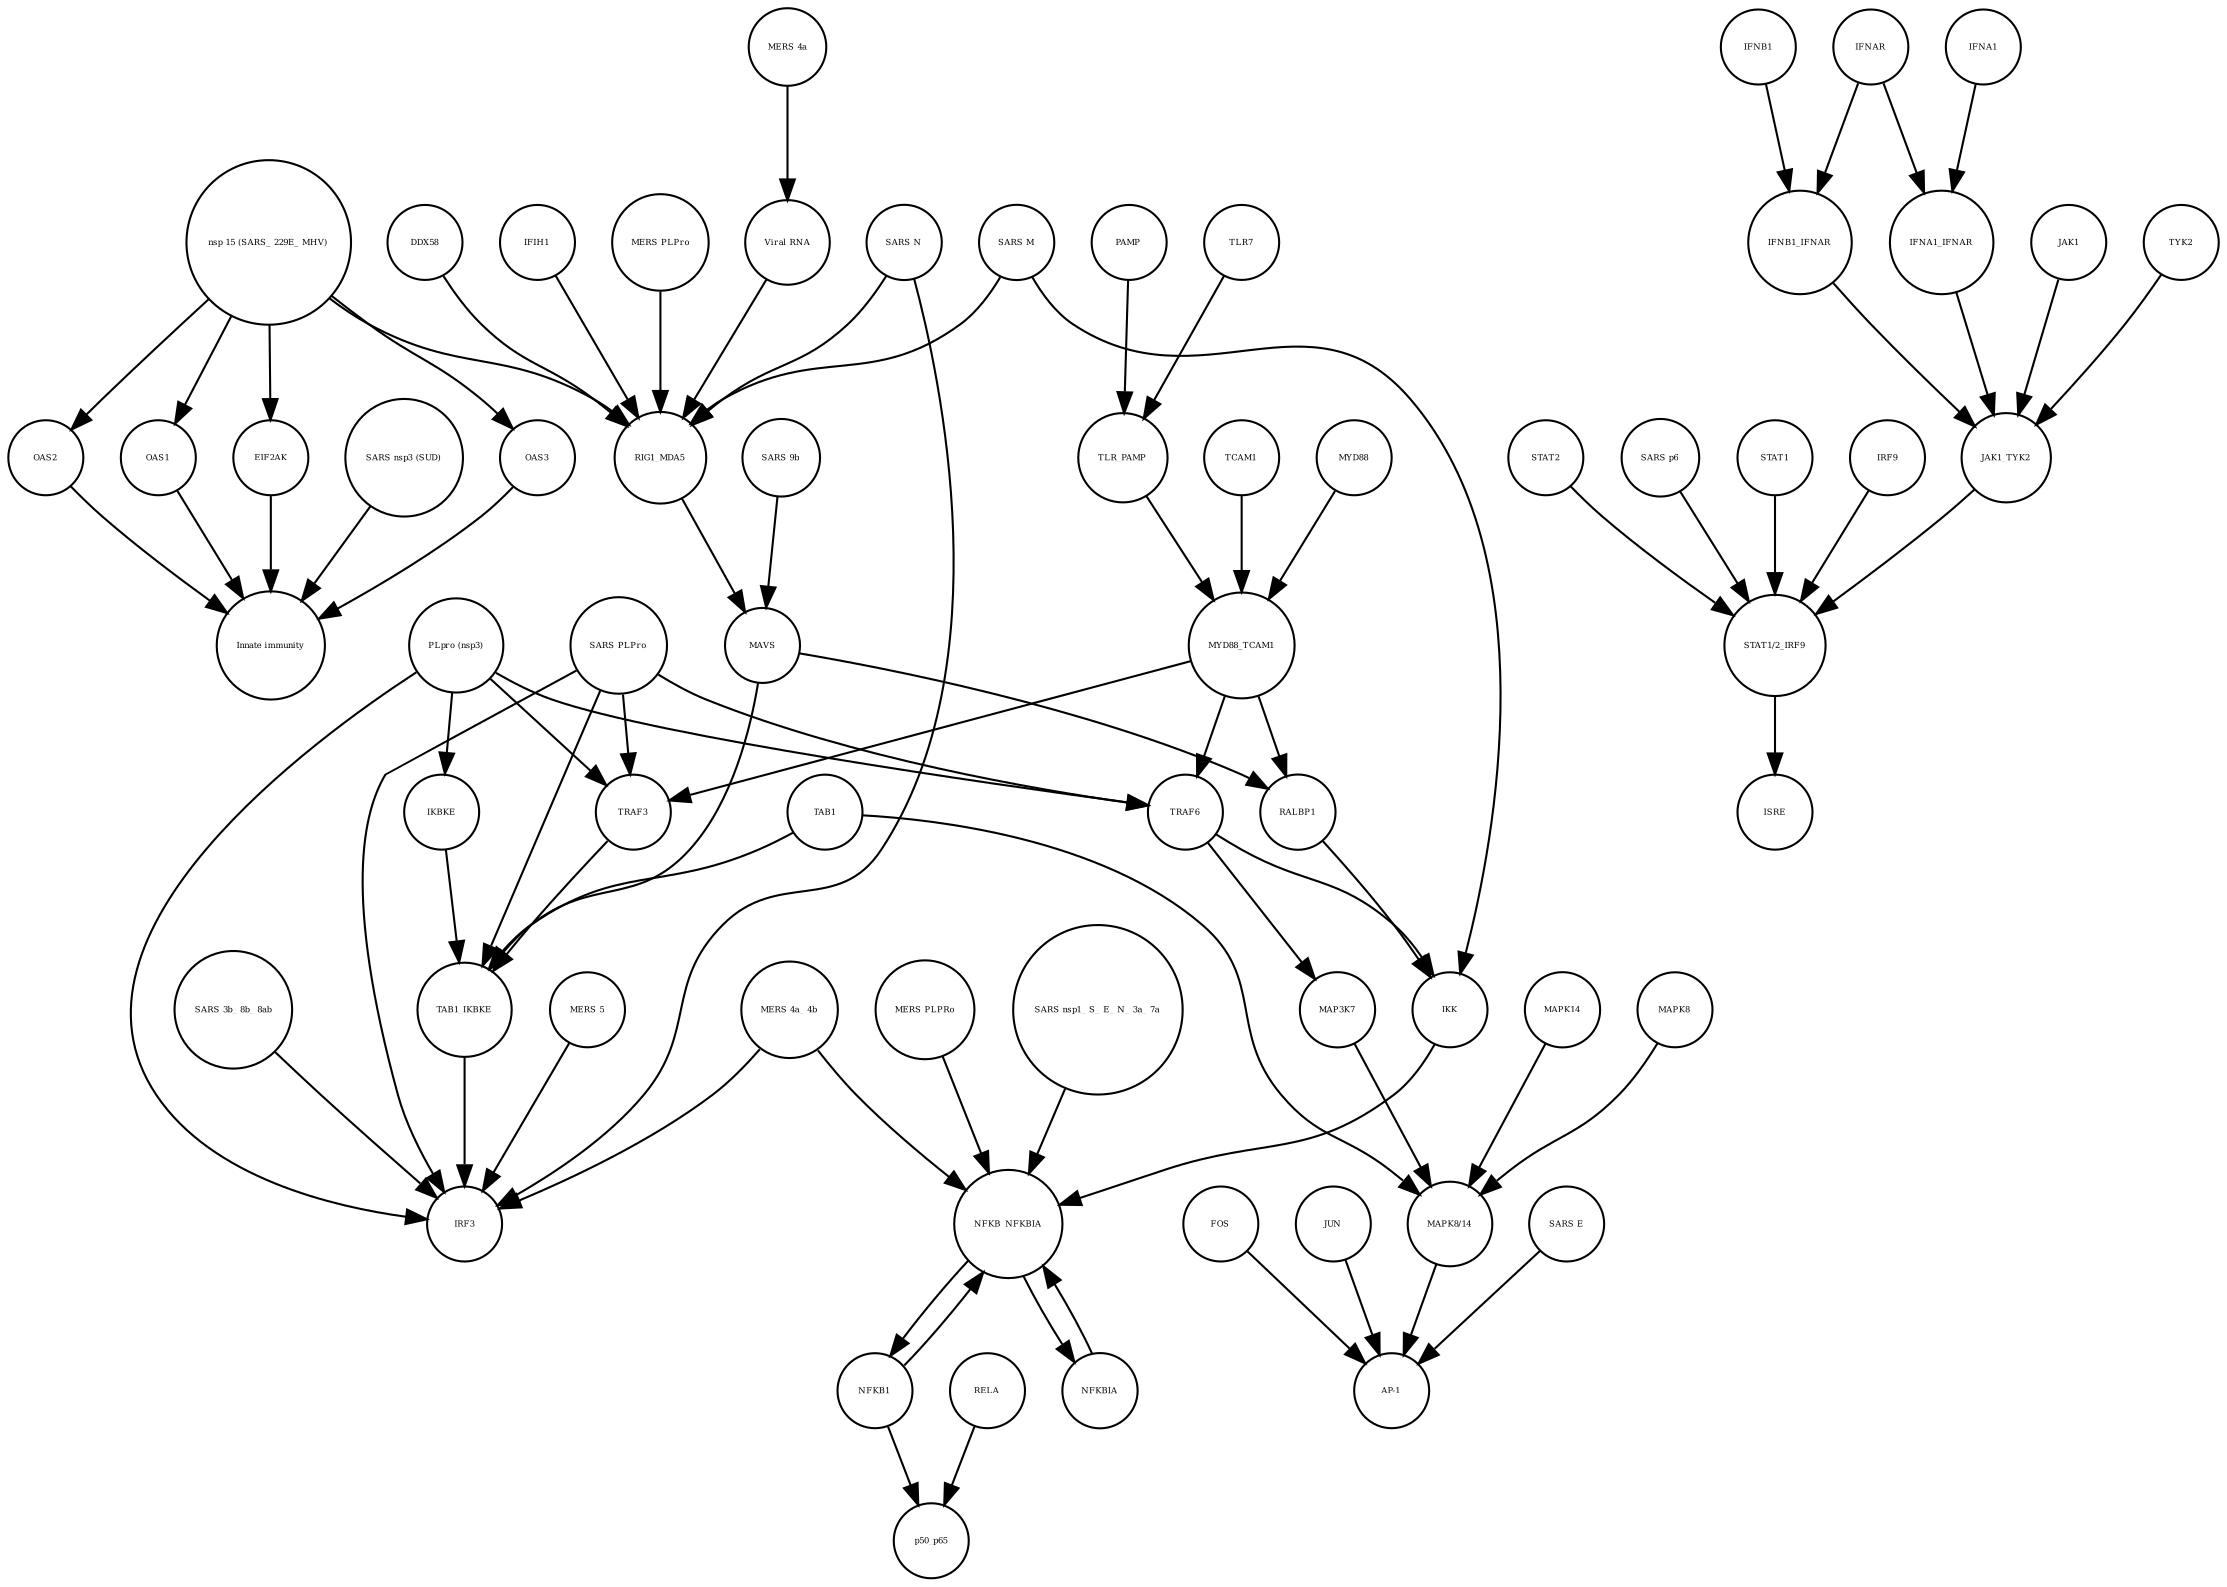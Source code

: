 strict digraph  {
OAS3 [annotation=urn_miriam_pubmed_31226023, bipartite=0, cls=macromolecule, fontsize=4, label=OAS3, shape=circle];
"Innate immunity" [annotation=urn_miriam_pubmed_31226023, bipartite=0, cls=phenotype, fontsize=4, label="Innate immunity", shape=circle];
OAS2 [annotation=urn_miriam_pubmed_31226023, bipartite=0, cls=macromolecule, fontsize=4, label=OAS2, shape=circle];
OAS1 [annotation=urn_miriam_pubmed_31226023, bipartite=0, cls=macromolecule, fontsize=4, label=OAS1, shape=circle];
EIF2AK [annotation=urn_miriam_pubmed_31226023, bipartite=0, cls=macromolecule, fontsize=4, label=EIF2AK, shape=circle];
"SARS nsp3 (SUD)" [annotation=urn_miriam_pubmed_31226023, bipartite=0, cls=macromolecule, fontsize=4, label="SARS nsp3 (SUD)", shape=circle];
p50_p65 [annotation="", bipartite=0, cls=complex, fontsize=4, label=p50_p65, shape=circle];
TRAF6 [annotation="", bipartite=0, cls=macromolecule, fontsize=4, label=TRAF6, shape=circle];
NFKB_NFKBIA [annotation="", bipartite=0, cls=complex, fontsize=4, label=NFKB_NFKBIA, shape=circle];
"MAPK8/14" [annotation="", bipartite=0, cls=complex, fontsize=4, label="MAPK8/14", shape=circle];
NFKB1 [annotation="", bipartite=0, cls=macromolecule, fontsize=4, label=NFKB1, shape=circle];
"SARS N" [annotation="", bipartite=0, cls=macromolecule, fontsize=4, label="SARS N", shape=circle];
IFNA1_IFNAR [annotation=urn_miriam_pubmed_31226023, bipartite=0, cls=complex, fontsize=4, label=IFNA1_IFNAR, shape=circle];
"Viral RNA" [annotation="", bipartite=0, cls="simple chemical", fontsize=4, label="Viral RNA", shape=circle];
TLR7 [annotation="", bipartite=0, cls=macromolecule, fontsize=4, label=TLR7, shape=circle];
"AP-1" [annotation="", bipartite=0, cls=complex, fontsize=4, label="AP-1", shape=circle];
RIG1_MDA5 [annotation="", bipartite=0, cls=complex, fontsize=4, label=RIG1_MDA5, shape=circle];
"SARS 3b_ 8b_ 8ab" [annotation=urn_miriam_pubmed_31226023, bipartite=0, cls=macromolecule, fontsize=4, label="SARS 3b_ 8b_ 8ab", shape=circle];
STAT2 [annotation=urn_miriam_pubmed_31226023, bipartite=0, cls=macromolecule, fontsize=4, label=STAT2, shape=circle];
"MERS 4a_ 4b" [annotation="", bipartite=0, cls=macromolecule, fontsize=4, label="MERS 4a_ 4b", shape=circle];
TLR_PAMP [annotation="", bipartite=0, cls=complex, fontsize=4, label=TLR_PAMP, shape=circle];
IFNB1_IFNAR [annotation=urn_miriam_pubmed_31226023, bipartite=0, cls=complex, fontsize=4, label=IFNB1_IFNAR, shape=circle];
IKK [annotation="", bipartite=0, cls=complex, fontsize=4, label=IKK, shape=circle];
MAPK14 [annotation="", bipartite=0, cls=macromolecule, fontsize=4, label=MAPK14, shape=circle];
MAVS [annotation="", bipartite=0, cls=macromolecule, fontsize=4, label=MAVS, shape=circle];
IFNB1 [annotation=urn_miriam_pubmed_24362405, bipartite=0, cls=macromolecule, fontsize=4, label=IFNB1, shape=circle];
"SARS p6" [annotation=urn_miriam_pubmed_31226023, bipartite=0, cls=macromolecule, fontsize=4, label="SARS p6", shape=circle];
IFNA1 [annotation="urn_miriam_pubmed_17911435|urn_miriam_pubmed_24362405", bipartite=0, cls=macromolecule, fontsize=4, label=IFNA1, shape=circle];
TCAM1 [annotation="", bipartite=0, cls=macromolecule, fontsize=4, label=TCAM1, shape=circle];
"nsp 15 (SARS_ 229E_ MHV)" [annotation=urn_miriam_pubmed_31226023, bipartite=0, cls=macromolecule, fontsize=4, label="nsp 15 (SARS_ 229E_ MHV)", shape=circle];
TAB1 [annotation="", bipartite=0, cls=macromolecule, fontsize=4, label=TAB1, shape=circle];
"SARS E" [annotation=urn_miriam_pubmed_31226023, bipartite=0, cls=macromolecule, fontsize=4, label="SARS E", shape=circle];
STAT1 [annotation=urn_miriam_pubmed_31226023, bipartite=0, cls=macromolecule, fontsize=4, label=STAT1, shape=circle];
"MERS 5" [annotation="", bipartite=0, cls=macromolecule, fontsize=4, label="MERS 5", shape=circle];
DDX58 [annotation="", bipartite=0, cls=macromolecule, fontsize=4, label=DDX58, shape=circle];
IRF9 [annotation=urn_miriam_pubmed_31226023, bipartite=0, cls=macromolecule, fontsize=4, label=IRF9, shape=circle];
TAB1_IKBKE [annotation="", bipartite=0, cls=complex, fontsize=4, label=TAB1_IKBKE, shape=circle];
FOS [annotation="", bipartite=0, cls=macromolecule, fontsize=4, label=FOS, shape=circle];
IFNAR [annotation=urn_miriam_pubmed_31226023, bipartite=0, cls=complex, fontsize=4, label=IFNAR, shape=circle];
"SARS 9b" [annotation=urn_miriam_pubmed_31226023, bipartite=0, cls=macromolecule, fontsize=4, label="SARS 9b", shape=circle];
IKBKE [annotation="", bipartite=0, cls=macromolecule, fontsize=4, label=IKBKE, shape=circle];
MAP3K7 [annotation="", bipartite=0, cls=macromolecule, fontsize=4, label=MAP3K7, shape=circle];
RALBP1 [annotation="", bipartite=0, cls=macromolecule, fontsize=4, label=RALBP1, shape=circle];
IRF3 [annotation="", bipartite=0, cls=macromolecule, fontsize=4, label=IRF3, shape=circle];
"MERS 4a" [annotation="", bipartite=0, cls=macromolecule, fontsize=4, label="MERS 4a", shape=circle];
IFIH1 [annotation="", bipartite=0, cls=macromolecule, fontsize=4, label=IFIH1, shape=circle];
"SARS M" [annotation=urn_miriam_pubmed_31226023, bipartite=0, cls=macromolecule, fontsize=4, label="SARS M", shape=circle];
PAMP [annotation="", bipartite=0, cls="simple chemical", fontsize=4, label=PAMP, shape=circle];
TRAF3 [annotation="", bipartite=0, cls=macromolecule, fontsize=4, label=TRAF3, shape=circle];
"PLpro (nsp3)" [annotation="", bipartite=0, cls=macromolecule, fontsize=4, label="PLpro (nsp3)", shape=circle];
MAPK8 [annotation="", bipartite=0, cls=macromolecule, fontsize=4, label=MAPK8, shape=circle];
"SARS nsp1_ S_ E_ N_ 3a_ 7a" [annotation=urn_miriam_pubmed_31226023, bipartite=0, cls=macromolecule, fontsize=4, label="SARS nsp1_ S_ E_ N_ 3a_ 7a", shape=circle];
RELA [annotation="", bipartite=0, cls=macromolecule, fontsize=4, label=RELA, shape=circle];
MYD88 [annotation=urn_miriam_pubmed_31226023, bipartite=0, cls=macromolecule, fontsize=4, label=MYD88, shape=circle];
"SARS PLPro" [annotation=urn_miriam_pubmed_31226023, bipartite=0, cls=macromolecule, fontsize=4, label="SARS PLPro", shape=circle];
JAK1 [annotation=urn_miriam_pubmed_31226023, bipartite=0, cls=macromolecule, fontsize=4, label=JAK1, shape=circle];
"MERS PLPro" [annotation="", bipartite=0, cls=macromolecule, fontsize=4, label="MERS PLPro", shape=circle];
JAK1_TYK2 [annotation=urn_miriam_pubmed_31226023, bipartite=0, cls=complex, fontsize=4, label=JAK1_TYK2, shape=circle];
"MERS PLPRo" [annotation="", bipartite=0, cls=macromolecule, fontsize=4, label="MERS PLPRo", shape=circle];
JUN [annotation="", bipartite=0, cls=macromolecule, fontsize=4, label=JUN, shape=circle];
TYK2 [annotation=urn_miriam_pubmed_31226023, bipartite=0, cls=macromolecule, fontsize=4, label=TYK2, shape=circle];
"STAT1/2_IRF9" [annotation=urn_miriam_pubmed_31226023, bipartite=0, cls=complex, fontsize=4, label="STAT1/2_IRF9", shape=circle];
NFKBIA [annotation="", bipartite=0, cls=macromolecule, fontsize=4, label=NFKBIA, shape=circle];
ISRE [annotation=urn_miriam_pubmed_31226023, bipartite=0, cls=complex, fontsize=4, label=ISRE, shape=circle];
MYD88_TCAM1 [annotation="", bipartite=0, cls=complex, fontsize=4, label=MYD88_TCAM1, shape=circle];
OAS3 -> "Innate immunity"  [annotation="", interaction_type=stimulation];
OAS2 -> "Innate immunity"  [annotation="", interaction_type=stimulation];
OAS1 -> "Innate immunity"  [annotation="", interaction_type=stimulation];
EIF2AK -> "Innate immunity"  [annotation="", interaction_type=stimulation];
"SARS nsp3 (SUD)" -> "Innate immunity"  [annotation="", interaction_type=inhibition];
TRAF6 -> IKK  [annotation="", interaction_type=catalysis];
TRAF6 -> MAP3K7  [annotation="", interaction_type=catalysis];
NFKB_NFKBIA -> NFKBIA  [annotation="", interaction_type=production];
NFKB_NFKBIA -> NFKB1  [annotation="", interaction_type=production];
"MAPK8/14" -> "AP-1"  [annotation="", interaction_type=catalysis];
NFKB1 -> p50_p65  [annotation="", interaction_type=production];
NFKB1 -> NFKB_NFKBIA  [annotation="", interaction_type=production];
"SARS N" -> IRF3  [annotation="", interaction_type=inhibition];
"SARS N" -> RIG1_MDA5  [annotation="", interaction_type=inhibition];
IFNA1_IFNAR -> JAK1_TYK2  [annotation=urn_miriam_pubmed_31226023, interaction_type=catalysis];
"Viral RNA" -> RIG1_MDA5  [annotation="", interaction_type=catalysis];
TLR7 -> TLR_PAMP  [annotation="", interaction_type=production];
RIG1_MDA5 -> MAVS  [annotation="", interaction_type=catalysis];
"SARS 3b_ 8b_ 8ab" -> IRF3  [annotation="", interaction_type=inhibition];
STAT2 -> "STAT1/2_IRF9"  [annotation="", interaction_type=production];
"MERS 4a_ 4b" -> IRF3  [annotation="", interaction_type=inhibition];
"MERS 4a_ 4b" -> NFKB_NFKBIA  [annotation="", interaction_type=inhibition];
TLR_PAMP -> MYD88_TCAM1  [annotation="", interaction_type=catalysis];
IFNB1_IFNAR -> JAK1_TYK2  [annotation=urn_miriam_pubmed_31226023, interaction_type=catalysis];
IKK -> NFKB_NFKBIA  [annotation="", interaction_type=inhibition];
MAPK14 -> "MAPK8/14"  [annotation="", interaction_type=production];
MAVS -> RALBP1  [annotation="", interaction_type=catalysis];
MAVS -> TAB1_IKBKE  [annotation="", interaction_type=catalysis];
IFNB1 -> IFNB1_IFNAR  [annotation="", interaction_type=production];
"SARS p6" -> "STAT1/2_IRF9"  [annotation=urn_miriam_pubmed_31226023, interaction_type=inhibition];
IFNA1 -> IFNA1_IFNAR  [annotation="", interaction_type=production];
TCAM1 -> MYD88_TCAM1  [annotation="", interaction_type=production];
"nsp 15 (SARS_ 229E_ MHV)" -> OAS1  [annotation="", interaction_type=inhibition];
"nsp 15 (SARS_ 229E_ MHV)" -> EIF2AK  [annotation="", interaction_type=inhibition];
"nsp 15 (SARS_ 229E_ MHV)" -> OAS2  [annotation="", interaction_type=inhibition];
"nsp 15 (SARS_ 229E_ MHV)" -> OAS3  [annotation="", interaction_type=inhibition];
"nsp 15 (SARS_ 229E_ MHV)" -> RIG1_MDA5  [annotation="", interaction_type=inhibition];
TAB1 -> TAB1_IKBKE  [annotation="", interaction_type=production];
TAB1 -> "MAPK8/14"  [annotation="", interaction_type=catalysis];
"SARS E" -> "AP-1"  [annotation="", interaction_type=catalysis];
STAT1 -> "STAT1/2_IRF9"  [annotation="", interaction_type=production];
"MERS 5" -> IRF3  [annotation="", interaction_type=inhibition];
DDX58 -> RIG1_MDA5  [annotation="", interaction_type=production];
IRF9 -> "STAT1/2_IRF9"  [annotation="", interaction_type=production];
TAB1_IKBKE -> IRF3  [annotation="", interaction_type=catalysis];
FOS -> "AP-1"  [annotation="", interaction_type=production];
IFNAR -> IFNB1_IFNAR  [annotation="", interaction_type=production];
IFNAR -> IFNA1_IFNAR  [annotation="", interaction_type=production];
"SARS 9b" -> MAVS  [annotation="", interaction_type=inhibition];
IKBKE -> TAB1_IKBKE  [annotation="", interaction_type=production];
MAP3K7 -> "MAPK8/14"  [annotation="", interaction_type=catalysis];
RALBP1 -> IKK  [annotation="", interaction_type=catalysis];
"MERS 4a" -> "Viral RNA"  [annotation="", interaction_type=inhibition];
IFIH1 -> RIG1_MDA5  [annotation="", interaction_type=production];
"SARS M" -> IKK  [annotation="", interaction_type=inhibition];
"SARS M" -> RIG1_MDA5  [annotation="", interaction_type=inhibition];
PAMP -> TLR_PAMP  [annotation="", interaction_type=production];
TRAF3 -> TAB1_IKBKE  [annotation="", interaction_type=catalysis];
"PLpro (nsp3)" -> IKBKE  [annotation="", interaction_type=inhibition];
"PLpro (nsp3)" -> TRAF3  [annotation="", interaction_type=inhibition];
"PLpro (nsp3)" -> TRAF6  [annotation=urn_miriam_pubmed_31226023, interaction_type=inhibition];
"PLpro (nsp3)" -> IRF3  [annotation="", interaction_type=inhibition];
MAPK8 -> "MAPK8/14"  [annotation="", interaction_type=production];
"SARS nsp1_ S_ E_ N_ 3a_ 7a" -> NFKB_NFKBIA  [annotation="", interaction_type=catalysis];
RELA -> p50_p65  [annotation="", interaction_type=production];
MYD88 -> MYD88_TCAM1  [annotation="", interaction_type=production];
"SARS PLPro" -> IRF3  [annotation="", interaction_type=inhibition];
"SARS PLPro" -> TRAF3  [annotation="", interaction_type=inhibition];
"SARS PLPro" -> TRAF6  [annotation=urn_miriam_pubmed_31226023, interaction_type=inhibition];
"SARS PLPro" -> TAB1_IKBKE  [annotation="", interaction_type=inhibition];
JAK1 -> JAK1_TYK2  [annotation="", interaction_type=production];
"MERS PLPro" -> RIG1_MDA5  [annotation="", interaction_type=inhibition];
JAK1_TYK2 -> "STAT1/2_IRF9"  [annotation=urn_miriam_pubmed_31226023, interaction_type=catalysis];
"MERS PLPRo" -> NFKB_NFKBIA  [annotation="", interaction_type=inhibition];
JUN -> "AP-1"  [annotation="", interaction_type=production];
TYK2 -> JAK1_TYK2  [annotation="", interaction_type=production];
"STAT1/2_IRF9" -> ISRE  [annotation="", interaction_type=production];
NFKBIA -> NFKB_NFKBIA  [annotation="", interaction_type=production];
MYD88_TCAM1 -> RALBP1  [annotation="", interaction_type=catalysis];
MYD88_TCAM1 -> TRAF3  [annotation="", interaction_type=catalysis];
MYD88_TCAM1 -> TRAF6  [annotation=urn_miriam_pubmed_31226023, interaction_type=catalysis];
}
